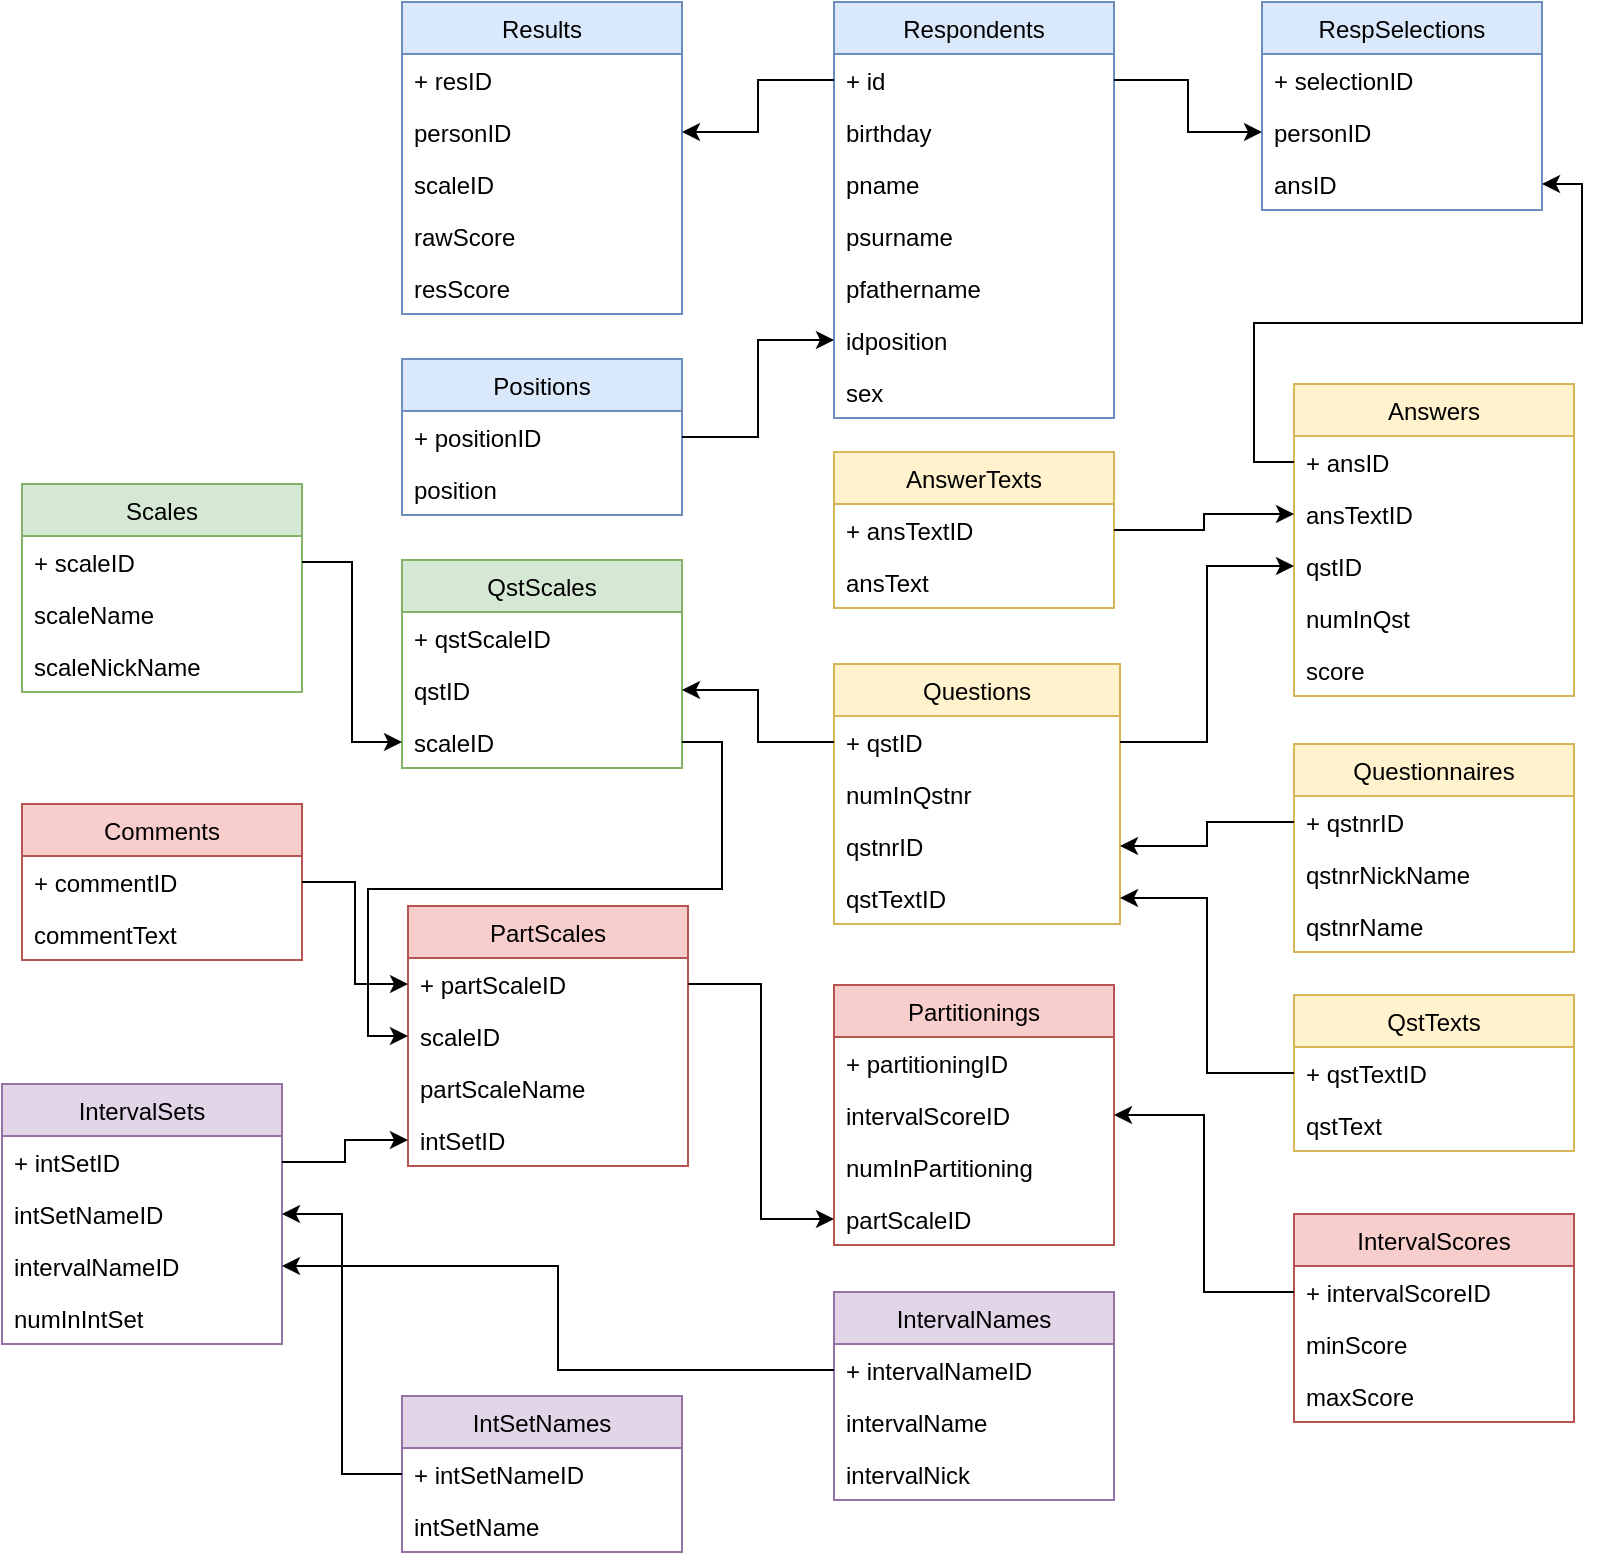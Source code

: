<mxfile version="12.3.3" type="github" pages="1">
  <diagram id="iFBTR7gXfTiIHQD0XVNO" name="Page-1">
    <mxGraphModel dx="1243" dy="683" grid="1" gridSize="10" guides="1" tooltips="1" connect="1" arrows="1" fold="1" page="1" pageScale="1" pageWidth="827" pageHeight="1169" math="0" shadow="0">
      <root>
        <mxCell id="0"/>
        <mxCell id="1" parent="0"/>
        <mxCell id="z2BmbQ6l0MY7L84lB-eh-4" value="Questions" style="swimlane;fontStyle=0;childLayout=stackLayout;horizontal=1;startSize=26;fillColor=#fff2cc;horizontalStack=0;resizeParent=1;resizeParentMax=0;resizeLast=0;collapsible=1;marginBottom=0;strokeColor=#d6b656;" parent="1" vertex="1">
          <mxGeometry x="436" y="351" width="143" height="130" as="geometry"/>
        </mxCell>
        <mxCell id="z2BmbQ6l0MY7L84lB-eh-5" value="+ qstID" style="text;strokeColor=none;fillColor=none;align=left;verticalAlign=top;spacingLeft=4;spacingRight=4;overflow=hidden;rotatable=0;points=[[0,0.5],[1,0.5]];portConstraint=eastwest;" parent="z2BmbQ6l0MY7L84lB-eh-4" vertex="1">
          <mxGeometry y="26" width="143" height="26" as="geometry"/>
        </mxCell>
        <mxCell id="z2BmbQ6l0MY7L84lB-eh-6" value="numInQstnr" style="text;strokeColor=none;fillColor=none;align=left;verticalAlign=top;spacingLeft=4;spacingRight=4;overflow=hidden;rotatable=0;points=[[0,0.5],[1,0.5]];portConstraint=eastwest;" parent="z2BmbQ6l0MY7L84lB-eh-4" vertex="1">
          <mxGeometry y="52" width="143" height="26" as="geometry"/>
        </mxCell>
        <mxCell id="z2BmbQ6l0MY7L84lB-eh-7" value="qstnrID" style="text;strokeColor=none;fillColor=none;align=left;verticalAlign=top;spacingLeft=4;spacingRight=4;overflow=hidden;rotatable=0;points=[[0,0.5],[1,0.5]];portConstraint=eastwest;" parent="z2BmbQ6l0MY7L84lB-eh-4" vertex="1">
          <mxGeometry y="78" width="143" height="26" as="geometry"/>
        </mxCell>
        <mxCell id="z2BmbQ6l0MY7L84lB-eh-54" value="qstTextID" style="text;strokeColor=none;fillColor=none;align=left;verticalAlign=top;spacingLeft=4;spacingRight=4;overflow=hidden;rotatable=0;points=[[0,0.5],[1,0.5]];portConstraint=eastwest;" parent="z2BmbQ6l0MY7L84lB-eh-4" vertex="1">
          <mxGeometry y="104" width="143" height="26" as="geometry"/>
        </mxCell>
        <mxCell id="z2BmbQ6l0MY7L84lB-eh-8" value="Questionnaires" style="swimlane;fontStyle=0;childLayout=stackLayout;horizontal=1;startSize=26;fillColor=#fff2cc;horizontalStack=0;resizeParent=1;resizeParentMax=0;resizeLast=0;collapsible=1;marginBottom=0;strokeColor=#d6b656;" parent="1" vertex="1">
          <mxGeometry x="666" y="391" width="140" height="104" as="geometry"/>
        </mxCell>
        <mxCell id="z2BmbQ6l0MY7L84lB-eh-9" value="+ qstnrID" style="text;strokeColor=none;fillColor=none;align=left;verticalAlign=top;spacingLeft=4;spacingRight=4;overflow=hidden;rotatable=0;points=[[0,0.5],[1,0.5]];portConstraint=eastwest;" parent="z2BmbQ6l0MY7L84lB-eh-8" vertex="1">
          <mxGeometry y="26" width="140" height="26" as="geometry"/>
        </mxCell>
        <mxCell id="z2BmbQ6l0MY7L84lB-eh-10" value="qstnrNickName" style="text;strokeColor=none;fillColor=none;align=left;verticalAlign=top;spacingLeft=4;spacingRight=4;overflow=hidden;rotatable=0;points=[[0,0.5],[1,0.5]];portConstraint=eastwest;" parent="z2BmbQ6l0MY7L84lB-eh-8" vertex="1">
          <mxGeometry y="52" width="140" height="26" as="geometry"/>
        </mxCell>
        <mxCell id="z2BmbQ6l0MY7L84lB-eh-11" value="qstnrName" style="text;strokeColor=none;fillColor=none;align=left;verticalAlign=top;spacingLeft=4;spacingRight=4;overflow=hidden;rotatable=0;points=[[0,0.5],[1,0.5]];portConstraint=eastwest;" parent="z2BmbQ6l0MY7L84lB-eh-8" vertex="1">
          <mxGeometry y="78" width="140" height="26" as="geometry"/>
        </mxCell>
        <mxCell id="z2BmbQ6l0MY7L84lB-eh-12" value="Respondents" style="swimlane;fontStyle=0;childLayout=stackLayout;horizontal=1;startSize=26;fillColor=#dae8fc;horizontalStack=0;resizeParent=1;resizeParentMax=0;resizeLast=0;collapsible=1;marginBottom=0;strokeColor=#6c8ebf;" parent="1" vertex="1">
          <mxGeometry x="436" y="20" width="140" height="208" as="geometry"/>
        </mxCell>
        <mxCell id="z2BmbQ6l0MY7L84lB-eh-13" value="+ id" style="text;strokeColor=none;fillColor=none;align=left;verticalAlign=top;spacingLeft=4;spacingRight=4;overflow=hidden;rotatable=0;points=[[0,0.5],[1,0.5]];portConstraint=eastwest;" parent="z2BmbQ6l0MY7L84lB-eh-12" vertex="1">
          <mxGeometry y="26" width="140" height="26" as="geometry"/>
        </mxCell>
        <mxCell id="z2BmbQ6l0MY7L84lB-eh-14" value="birthday " style="text;strokeColor=none;fillColor=none;align=left;verticalAlign=top;spacingLeft=4;spacingRight=4;overflow=hidden;rotatable=0;points=[[0,0.5],[1,0.5]];portConstraint=eastwest;" parent="z2BmbQ6l0MY7L84lB-eh-12" vertex="1">
          <mxGeometry y="52" width="140" height="26" as="geometry"/>
        </mxCell>
        <mxCell id="z2BmbQ6l0MY7L84lB-eh-15" value="pname" style="text;strokeColor=none;fillColor=none;align=left;verticalAlign=top;spacingLeft=4;spacingRight=4;overflow=hidden;rotatable=0;points=[[0,0.5],[1,0.5]];portConstraint=eastwest;" parent="z2BmbQ6l0MY7L84lB-eh-12" vertex="1">
          <mxGeometry y="78" width="140" height="26" as="geometry"/>
        </mxCell>
        <mxCell id="z2BmbQ6l0MY7L84lB-eh-16" value="psurname" style="text;strokeColor=none;fillColor=none;align=left;verticalAlign=top;spacingLeft=4;spacingRight=4;overflow=hidden;rotatable=0;points=[[0,0.5],[1,0.5]];portConstraint=eastwest;" parent="z2BmbQ6l0MY7L84lB-eh-12" vertex="1">
          <mxGeometry y="104" width="140" height="26" as="geometry"/>
        </mxCell>
        <mxCell id="z2BmbQ6l0MY7L84lB-eh-17" value="pfathername" style="text;strokeColor=none;fillColor=none;align=left;verticalAlign=top;spacingLeft=4;spacingRight=4;overflow=hidden;rotatable=0;points=[[0,0.5],[1,0.5]];portConstraint=eastwest;" parent="z2BmbQ6l0MY7L84lB-eh-12" vertex="1">
          <mxGeometry y="130" width="140" height="26" as="geometry"/>
        </mxCell>
        <mxCell id="z2BmbQ6l0MY7L84lB-eh-18" value="idposition" style="text;strokeColor=none;fillColor=none;align=left;verticalAlign=top;spacingLeft=4;spacingRight=4;overflow=hidden;rotatable=0;points=[[0,0.5],[1,0.5]];portConstraint=eastwest;" parent="z2BmbQ6l0MY7L84lB-eh-12" vertex="1">
          <mxGeometry y="156" width="140" height="26" as="geometry"/>
        </mxCell>
        <mxCell id="yYKGKoS039EIgSRdd9-Q-1" value="sex" style="text;strokeColor=none;fillColor=none;align=left;verticalAlign=top;spacingLeft=4;spacingRight=4;overflow=hidden;rotatable=0;points=[[0,0.5],[1,0.5]];portConstraint=eastwest;" vertex="1" parent="z2BmbQ6l0MY7L84lB-eh-12">
          <mxGeometry y="182" width="140" height="26" as="geometry"/>
        </mxCell>
        <mxCell id="z2BmbQ6l0MY7L84lB-eh-19" value="Results" style="swimlane;fontStyle=0;childLayout=stackLayout;horizontal=1;startSize=26;fillColor=#dae8fc;horizontalStack=0;resizeParent=1;resizeParentMax=0;resizeLast=0;collapsible=1;marginBottom=0;strokeColor=#6c8ebf;" parent="1" vertex="1">
          <mxGeometry x="220" y="20" width="140" height="156" as="geometry"/>
        </mxCell>
        <mxCell id="z2BmbQ6l0MY7L84lB-eh-20" value="+ resID" style="text;strokeColor=none;fillColor=none;align=left;verticalAlign=top;spacingLeft=4;spacingRight=4;overflow=hidden;rotatable=0;points=[[0,0.5],[1,0.5]];portConstraint=eastwest;" parent="z2BmbQ6l0MY7L84lB-eh-19" vertex="1">
          <mxGeometry y="26" width="140" height="26" as="geometry"/>
        </mxCell>
        <mxCell id="z2BmbQ6l0MY7L84lB-eh-21" value="personID" style="text;strokeColor=none;fillColor=none;align=left;verticalAlign=top;spacingLeft=4;spacingRight=4;overflow=hidden;rotatable=0;points=[[0,0.5],[1,0.5]];portConstraint=eastwest;" parent="z2BmbQ6l0MY7L84lB-eh-19" vertex="1">
          <mxGeometry y="52" width="140" height="26" as="geometry"/>
        </mxCell>
        <mxCell id="z2BmbQ6l0MY7L84lB-eh-22" value="scaleID" style="text;strokeColor=none;fillColor=none;align=left;verticalAlign=top;spacingLeft=4;spacingRight=4;overflow=hidden;rotatable=0;points=[[0,0.5],[1,0.5]];portConstraint=eastwest;" parent="z2BmbQ6l0MY7L84lB-eh-19" vertex="1">
          <mxGeometry y="78" width="140" height="26" as="geometry"/>
        </mxCell>
        <mxCell id="z2BmbQ6l0MY7L84lB-eh-23" value="rawScore" style="text;strokeColor=none;fillColor=none;align=left;verticalAlign=top;spacingLeft=4;spacingRight=4;overflow=hidden;rotatable=0;points=[[0,0.5],[1,0.5]];portConstraint=eastwest;" parent="z2BmbQ6l0MY7L84lB-eh-19" vertex="1">
          <mxGeometry y="104" width="140" height="26" as="geometry"/>
        </mxCell>
        <mxCell id="z2BmbQ6l0MY7L84lB-eh-24" value="resScore" style="text;strokeColor=none;fillColor=none;align=left;verticalAlign=top;spacingLeft=4;spacingRight=4;overflow=hidden;rotatable=0;points=[[0,0.5],[1,0.5]];portConstraint=eastwest;" parent="z2BmbQ6l0MY7L84lB-eh-19" vertex="1">
          <mxGeometry y="130" width="140" height="26" as="geometry"/>
        </mxCell>
        <mxCell id="z2BmbQ6l0MY7L84lB-eh-26" value="RespSelections" style="swimlane;fontStyle=0;childLayout=stackLayout;horizontal=1;startSize=26;fillColor=#dae8fc;horizontalStack=0;resizeParent=1;resizeParentMax=0;resizeLast=0;collapsible=1;marginBottom=0;strokeColor=#6c8ebf;" parent="1" vertex="1">
          <mxGeometry x="650" y="20" width="140" height="104" as="geometry"/>
        </mxCell>
        <mxCell id="z2BmbQ6l0MY7L84lB-eh-27" value="+ selectionID" style="text;strokeColor=none;fillColor=none;align=left;verticalAlign=top;spacingLeft=4;spacingRight=4;overflow=hidden;rotatable=0;points=[[0,0.5],[1,0.5]];portConstraint=eastwest;" parent="z2BmbQ6l0MY7L84lB-eh-26" vertex="1">
          <mxGeometry y="26" width="140" height="26" as="geometry"/>
        </mxCell>
        <mxCell id="z2BmbQ6l0MY7L84lB-eh-28" value="personID" style="text;strokeColor=none;fillColor=none;align=left;verticalAlign=top;spacingLeft=4;spacingRight=4;overflow=hidden;rotatable=0;points=[[0,0.5],[1,0.5]];portConstraint=eastwest;" parent="z2BmbQ6l0MY7L84lB-eh-26" vertex="1">
          <mxGeometry y="52" width="140" height="26" as="geometry"/>
        </mxCell>
        <mxCell id="z2BmbQ6l0MY7L84lB-eh-29" value="ansID" style="text;strokeColor=none;fillColor=none;align=left;verticalAlign=top;spacingLeft=4;spacingRight=4;overflow=hidden;rotatable=0;points=[[0,0.5],[1,0.5]];portConstraint=eastwest;" parent="z2BmbQ6l0MY7L84lB-eh-26" vertex="1">
          <mxGeometry y="78" width="140" height="26" as="geometry"/>
        </mxCell>
        <mxCell id="z2BmbQ6l0MY7L84lB-eh-32" value="Answers" style="swimlane;fontStyle=0;childLayout=stackLayout;horizontal=1;startSize=26;fillColor=#fff2cc;horizontalStack=0;resizeParent=1;resizeParentMax=0;resizeLast=0;collapsible=1;marginBottom=0;strokeColor=#d6b656;" parent="1" vertex="1">
          <mxGeometry x="666" y="211" width="140" height="156" as="geometry"/>
        </mxCell>
        <mxCell id="z2BmbQ6l0MY7L84lB-eh-33" value="+ ansID" style="text;strokeColor=none;fillColor=none;align=left;verticalAlign=top;spacingLeft=4;spacingRight=4;overflow=hidden;rotatable=0;points=[[0,0.5],[1,0.5]];portConstraint=eastwest;" parent="z2BmbQ6l0MY7L84lB-eh-32" vertex="1">
          <mxGeometry y="26" width="140" height="26" as="geometry"/>
        </mxCell>
        <mxCell id="z2BmbQ6l0MY7L84lB-eh-36" value="ansTextID" style="text;strokeColor=none;fillColor=none;align=left;verticalAlign=top;spacingLeft=4;spacingRight=4;overflow=hidden;rotatable=0;points=[[0,0.5],[1,0.5]];portConstraint=eastwest;" parent="z2BmbQ6l0MY7L84lB-eh-32" vertex="1">
          <mxGeometry y="52" width="140" height="26" as="geometry"/>
        </mxCell>
        <mxCell id="z2BmbQ6l0MY7L84lB-eh-35" value="qstID" style="text;strokeColor=none;fillColor=none;align=left;verticalAlign=top;spacingLeft=4;spacingRight=4;overflow=hidden;rotatable=0;points=[[0,0.5],[1,0.5]];portConstraint=eastwest;" parent="z2BmbQ6l0MY7L84lB-eh-32" vertex="1">
          <mxGeometry y="78" width="140" height="26" as="geometry"/>
        </mxCell>
        <mxCell id="z2BmbQ6l0MY7L84lB-eh-37" value="numInQst" style="text;strokeColor=none;fillColor=none;align=left;verticalAlign=top;spacingLeft=4;spacingRight=4;overflow=hidden;rotatable=0;points=[[0,0.5],[1,0.5]];portConstraint=eastwest;" parent="z2BmbQ6l0MY7L84lB-eh-32" vertex="1">
          <mxGeometry y="104" width="140" height="26" as="geometry"/>
        </mxCell>
        <mxCell id="z2BmbQ6l0MY7L84lB-eh-38" value="score" style="text;strokeColor=none;fillColor=none;align=left;verticalAlign=top;spacingLeft=4;spacingRight=4;overflow=hidden;rotatable=0;points=[[0,0.5],[1,0.5]];portConstraint=eastwest;" parent="z2BmbQ6l0MY7L84lB-eh-32" vertex="1">
          <mxGeometry y="130" width="140" height="26" as="geometry"/>
        </mxCell>
        <mxCell id="z2BmbQ6l0MY7L84lB-eh-39" value="AnswerTexts" style="swimlane;fontStyle=0;childLayout=stackLayout;horizontal=1;startSize=26;fillColor=#fff2cc;horizontalStack=0;resizeParent=1;resizeParentMax=0;resizeLast=0;collapsible=1;marginBottom=0;strokeColor=#d6b656;" parent="1" vertex="1">
          <mxGeometry x="436" y="245" width="140" height="78" as="geometry"/>
        </mxCell>
        <mxCell id="z2BmbQ6l0MY7L84lB-eh-40" value="+ ansTextID" style="text;strokeColor=none;fillColor=none;align=left;verticalAlign=top;spacingLeft=4;spacingRight=4;overflow=hidden;rotatable=0;points=[[0,0.5],[1,0.5]];portConstraint=eastwest;" parent="z2BmbQ6l0MY7L84lB-eh-39" vertex="1">
          <mxGeometry y="26" width="140" height="26" as="geometry"/>
        </mxCell>
        <mxCell id="z2BmbQ6l0MY7L84lB-eh-41" value="ansText" style="text;strokeColor=none;fillColor=none;align=left;verticalAlign=top;spacingLeft=4;spacingRight=4;overflow=hidden;rotatable=0;points=[[0,0.5],[1,0.5]];portConstraint=eastwest;" parent="z2BmbQ6l0MY7L84lB-eh-39" vertex="1">
          <mxGeometry y="52" width="140" height="26" as="geometry"/>
        </mxCell>
        <mxCell id="z2BmbQ6l0MY7L84lB-eh-49" style="edgeStyle=orthogonalEdgeStyle;rounded=0;orthogonalLoop=1;jettySize=auto;html=1;" parent="1" source="z2BmbQ6l0MY7L84lB-eh-13" target="z2BmbQ6l0MY7L84lB-eh-28" edge="1">
          <mxGeometry relative="1" as="geometry"/>
        </mxCell>
        <mxCell id="z2BmbQ6l0MY7L84lB-eh-50" style="edgeStyle=orthogonalEdgeStyle;rounded=0;orthogonalLoop=1;jettySize=auto;html=1;" parent="1" source="z2BmbQ6l0MY7L84lB-eh-13" target="z2BmbQ6l0MY7L84lB-eh-21" edge="1">
          <mxGeometry relative="1" as="geometry"/>
        </mxCell>
        <mxCell id="z2BmbQ6l0MY7L84lB-eh-52" style="edgeStyle=orthogonalEdgeStyle;rounded=0;orthogonalLoop=1;jettySize=auto;html=1;" parent="1" source="z2BmbQ6l0MY7L84lB-eh-33" target="z2BmbQ6l0MY7L84lB-eh-29" edge="1">
          <mxGeometry relative="1" as="geometry"/>
        </mxCell>
        <mxCell id="z2BmbQ6l0MY7L84lB-eh-53" style="edgeStyle=orthogonalEdgeStyle;rounded=0;orthogonalLoop=1;jettySize=auto;html=1;" parent="1" source="z2BmbQ6l0MY7L84lB-eh-40" target="z2BmbQ6l0MY7L84lB-eh-36" edge="1">
          <mxGeometry relative="1" as="geometry"/>
        </mxCell>
        <mxCell id="yYKGKoS039EIgSRdd9-Q-2" value="QstTexts" style="swimlane;fontStyle=0;childLayout=stackLayout;horizontal=1;startSize=26;fillColor=#fff2cc;horizontalStack=0;resizeParent=1;resizeParentMax=0;resizeLast=0;collapsible=1;marginBottom=0;strokeColor=#d6b656;" vertex="1" parent="1">
          <mxGeometry x="666" y="516.5" width="140" height="78" as="geometry"/>
        </mxCell>
        <mxCell id="yYKGKoS039EIgSRdd9-Q-3" value="+ qstTextID" style="text;strokeColor=none;fillColor=none;align=left;verticalAlign=top;spacingLeft=4;spacingRight=4;overflow=hidden;rotatable=0;points=[[0,0.5],[1,0.5]];portConstraint=eastwest;" vertex="1" parent="yYKGKoS039EIgSRdd9-Q-2">
          <mxGeometry y="26" width="140" height="26" as="geometry"/>
        </mxCell>
        <mxCell id="yYKGKoS039EIgSRdd9-Q-4" value="qstText" style="text;strokeColor=none;fillColor=none;align=left;verticalAlign=top;spacingLeft=4;spacingRight=4;overflow=hidden;rotatable=0;points=[[0,0.5],[1,0.5]];portConstraint=eastwest;" vertex="1" parent="yYKGKoS039EIgSRdd9-Q-2">
          <mxGeometry y="52" width="140" height="26" as="geometry"/>
        </mxCell>
        <mxCell id="yYKGKoS039EIgSRdd9-Q-12" style="edgeStyle=orthogonalEdgeStyle;rounded=0;orthogonalLoop=1;jettySize=auto;html=1;" edge="1" parent="1" source="yYKGKoS039EIgSRdd9-Q-3" target="z2BmbQ6l0MY7L84lB-eh-54">
          <mxGeometry relative="1" as="geometry"/>
        </mxCell>
        <mxCell id="yYKGKoS039EIgSRdd9-Q-13" style="edgeStyle=orthogonalEdgeStyle;rounded=0;orthogonalLoop=1;jettySize=auto;html=1;" edge="1" parent="1" source="z2BmbQ6l0MY7L84lB-eh-5" target="z2BmbQ6l0MY7L84lB-eh-35">
          <mxGeometry relative="1" as="geometry"/>
        </mxCell>
        <mxCell id="yYKGKoS039EIgSRdd9-Q-14" style="edgeStyle=orthogonalEdgeStyle;rounded=0;orthogonalLoop=1;jettySize=auto;html=1;" edge="1" parent="1" source="z2BmbQ6l0MY7L84lB-eh-9" target="z2BmbQ6l0MY7L84lB-eh-7">
          <mxGeometry relative="1" as="geometry"/>
        </mxCell>
        <mxCell id="yYKGKoS039EIgSRdd9-Q-15" value="QstScales" style="swimlane;fontStyle=0;childLayout=stackLayout;horizontal=1;startSize=26;fillColor=#d5e8d4;horizontalStack=0;resizeParent=1;resizeParentMax=0;resizeLast=0;collapsible=1;marginBottom=0;strokeColor=#82b366;" vertex="1" parent="1">
          <mxGeometry x="220" y="299" width="140" height="104" as="geometry"/>
        </mxCell>
        <mxCell id="yYKGKoS039EIgSRdd9-Q-16" value="+ qstScaleID" style="text;strokeColor=none;fillColor=none;align=left;verticalAlign=top;spacingLeft=4;spacingRight=4;overflow=hidden;rotatable=0;points=[[0,0.5],[1,0.5]];portConstraint=eastwest;" vertex="1" parent="yYKGKoS039EIgSRdd9-Q-15">
          <mxGeometry y="26" width="140" height="26" as="geometry"/>
        </mxCell>
        <mxCell id="yYKGKoS039EIgSRdd9-Q-17" value="qstID" style="text;strokeColor=none;fillColor=none;align=left;verticalAlign=top;spacingLeft=4;spacingRight=4;overflow=hidden;rotatable=0;points=[[0,0.5],[1,0.5]];portConstraint=eastwest;" vertex="1" parent="yYKGKoS039EIgSRdd9-Q-15">
          <mxGeometry y="52" width="140" height="26" as="geometry"/>
        </mxCell>
        <mxCell id="yYKGKoS039EIgSRdd9-Q-18" value="scaleID" style="text;strokeColor=none;fillColor=none;align=left;verticalAlign=top;spacingLeft=4;spacingRight=4;overflow=hidden;rotatable=0;points=[[0,0.5],[1,0.5]];portConstraint=eastwest;" vertex="1" parent="yYKGKoS039EIgSRdd9-Q-15">
          <mxGeometry y="78" width="140" height="26" as="geometry"/>
        </mxCell>
        <mxCell id="yYKGKoS039EIgSRdd9-Q-19" value="Scales" style="swimlane;fontStyle=0;childLayout=stackLayout;horizontal=1;startSize=26;fillColor=#d5e8d4;horizontalStack=0;resizeParent=1;resizeParentMax=0;resizeLast=0;collapsible=1;marginBottom=0;strokeColor=#82b366;" vertex="1" parent="1">
          <mxGeometry x="30" y="261" width="140" height="104" as="geometry"/>
        </mxCell>
        <mxCell id="yYKGKoS039EIgSRdd9-Q-20" value="+ scaleID" style="text;strokeColor=none;fillColor=none;align=left;verticalAlign=top;spacingLeft=4;spacingRight=4;overflow=hidden;rotatable=0;points=[[0,0.5],[1,0.5]];portConstraint=eastwest;" vertex="1" parent="yYKGKoS039EIgSRdd9-Q-19">
          <mxGeometry y="26" width="140" height="26" as="geometry"/>
        </mxCell>
        <mxCell id="yYKGKoS039EIgSRdd9-Q-21" value="scaleName" style="text;strokeColor=none;fillColor=none;align=left;verticalAlign=top;spacingLeft=4;spacingRight=4;overflow=hidden;rotatable=0;points=[[0,0.5],[1,0.5]];portConstraint=eastwest;" vertex="1" parent="yYKGKoS039EIgSRdd9-Q-19">
          <mxGeometry y="52" width="140" height="26" as="geometry"/>
        </mxCell>
        <mxCell id="yYKGKoS039EIgSRdd9-Q-22" value="scaleNickName" style="text;strokeColor=none;fillColor=none;align=left;verticalAlign=top;spacingLeft=4;spacingRight=4;overflow=hidden;rotatable=0;points=[[0,0.5],[1,0.5]];portConstraint=eastwest;" vertex="1" parent="yYKGKoS039EIgSRdd9-Q-19">
          <mxGeometry y="78" width="140" height="26" as="geometry"/>
        </mxCell>
        <mxCell id="yYKGKoS039EIgSRdd9-Q-23" value="PartScales" style="swimlane;fontStyle=0;childLayout=stackLayout;horizontal=1;startSize=26;fillColor=#f8cecc;horizontalStack=0;resizeParent=1;resizeParentMax=0;resizeLast=0;collapsible=1;marginBottom=0;strokeColor=#b85450;" vertex="1" parent="1">
          <mxGeometry x="223" y="472" width="140" height="130" as="geometry"/>
        </mxCell>
        <mxCell id="yYKGKoS039EIgSRdd9-Q-24" value="+ partScaleID" style="text;strokeColor=none;fillColor=none;align=left;verticalAlign=top;spacingLeft=4;spacingRight=4;overflow=hidden;rotatable=0;points=[[0,0.5],[1,0.5]];portConstraint=eastwest;" vertex="1" parent="yYKGKoS039EIgSRdd9-Q-23">
          <mxGeometry y="26" width="140" height="26" as="geometry"/>
        </mxCell>
        <mxCell id="yYKGKoS039EIgSRdd9-Q-25" value="scaleID" style="text;strokeColor=none;fillColor=none;align=left;verticalAlign=top;spacingLeft=4;spacingRight=4;overflow=hidden;rotatable=0;points=[[0,0.5],[1,0.5]];portConstraint=eastwest;" vertex="1" parent="yYKGKoS039EIgSRdd9-Q-23">
          <mxGeometry y="52" width="140" height="26" as="geometry"/>
        </mxCell>
        <mxCell id="yYKGKoS039EIgSRdd9-Q-26" value="partScaleName" style="text;strokeColor=none;fillColor=none;align=left;verticalAlign=top;spacingLeft=4;spacingRight=4;overflow=hidden;rotatable=0;points=[[0,0.5],[1,0.5]];portConstraint=eastwest;" vertex="1" parent="yYKGKoS039EIgSRdd9-Q-23">
          <mxGeometry y="78" width="140" height="26" as="geometry"/>
        </mxCell>
        <mxCell id="yYKGKoS039EIgSRdd9-Q-27" value="intSetID" style="text;strokeColor=none;fillColor=none;align=left;verticalAlign=top;spacingLeft=4;spacingRight=4;overflow=hidden;rotatable=0;points=[[0,0.5],[1,0.5]];portConstraint=eastwest;" vertex="1" parent="yYKGKoS039EIgSRdd9-Q-23">
          <mxGeometry y="104" width="140" height="26" as="geometry"/>
        </mxCell>
        <mxCell id="yYKGKoS039EIgSRdd9-Q-28" style="edgeStyle=orthogonalEdgeStyle;rounded=0;orthogonalLoop=1;jettySize=auto;html=1;" edge="1" parent="1" source="z2BmbQ6l0MY7L84lB-eh-5" target="yYKGKoS039EIgSRdd9-Q-17">
          <mxGeometry relative="1" as="geometry"/>
        </mxCell>
        <mxCell id="yYKGKoS039EIgSRdd9-Q-29" style="edgeStyle=orthogonalEdgeStyle;rounded=0;orthogonalLoop=1;jettySize=auto;html=1;" edge="1" parent="1" source="yYKGKoS039EIgSRdd9-Q-20" target="yYKGKoS039EIgSRdd9-Q-18">
          <mxGeometry relative="1" as="geometry"/>
        </mxCell>
        <mxCell id="yYKGKoS039EIgSRdd9-Q-30" style="edgeStyle=orthogonalEdgeStyle;rounded=0;orthogonalLoop=1;jettySize=auto;html=1;" edge="1" parent="1" source="yYKGKoS039EIgSRdd9-Q-18" target="yYKGKoS039EIgSRdd9-Q-25">
          <mxGeometry relative="1" as="geometry"/>
        </mxCell>
        <mxCell id="yYKGKoS039EIgSRdd9-Q-31" value="IntervalSets" style="swimlane;fontStyle=0;childLayout=stackLayout;horizontal=1;startSize=26;fillColor=#e1d5e7;horizontalStack=0;resizeParent=1;resizeParentMax=0;resizeLast=0;collapsible=1;marginBottom=0;strokeColor=#9673a6;" vertex="1" parent="1">
          <mxGeometry x="20" y="561" width="140" height="130" as="geometry"/>
        </mxCell>
        <mxCell id="yYKGKoS039EIgSRdd9-Q-32" value="+ intSetID" style="text;strokeColor=none;fillColor=none;align=left;verticalAlign=top;spacingLeft=4;spacingRight=4;overflow=hidden;rotatable=0;points=[[0,0.5],[1,0.5]];portConstraint=eastwest;" vertex="1" parent="yYKGKoS039EIgSRdd9-Q-31">
          <mxGeometry y="26" width="140" height="26" as="geometry"/>
        </mxCell>
        <mxCell id="yYKGKoS039EIgSRdd9-Q-33" value="intSetNameID" style="text;strokeColor=none;fillColor=none;align=left;verticalAlign=top;spacingLeft=4;spacingRight=4;overflow=hidden;rotatable=0;points=[[0,0.5],[1,0.5]];portConstraint=eastwest;" vertex="1" parent="yYKGKoS039EIgSRdd9-Q-31">
          <mxGeometry y="52" width="140" height="26" as="geometry"/>
        </mxCell>
        <mxCell id="yYKGKoS039EIgSRdd9-Q-34" value="intervalNameID" style="text;strokeColor=none;fillColor=none;align=left;verticalAlign=top;spacingLeft=4;spacingRight=4;overflow=hidden;rotatable=0;points=[[0,0.5],[1,0.5]];portConstraint=eastwest;" vertex="1" parent="yYKGKoS039EIgSRdd9-Q-31">
          <mxGeometry y="78" width="140" height="26" as="geometry"/>
        </mxCell>
        <mxCell id="yYKGKoS039EIgSRdd9-Q-35" value="numInIntSet" style="text;strokeColor=none;fillColor=none;align=left;verticalAlign=top;spacingLeft=4;spacingRight=4;overflow=hidden;rotatable=0;points=[[0,0.5],[1,0.5]];portConstraint=eastwest;" vertex="1" parent="yYKGKoS039EIgSRdd9-Q-31">
          <mxGeometry y="104" width="140" height="26" as="geometry"/>
        </mxCell>
        <mxCell id="yYKGKoS039EIgSRdd9-Q-36" style="edgeStyle=orthogonalEdgeStyle;rounded=0;orthogonalLoop=1;jettySize=auto;html=1;" edge="1" parent="1" source="yYKGKoS039EIgSRdd9-Q-32" target="yYKGKoS039EIgSRdd9-Q-27">
          <mxGeometry relative="1" as="geometry"/>
        </mxCell>
        <mxCell id="yYKGKoS039EIgSRdd9-Q-37" value="IntSetNames" style="swimlane;fontStyle=0;childLayout=stackLayout;horizontal=1;startSize=26;fillColor=#e1d5e7;horizontalStack=0;resizeParent=1;resizeParentMax=0;resizeLast=0;collapsible=1;marginBottom=0;strokeColor=#9673a6;" vertex="1" parent="1">
          <mxGeometry x="220" y="717" width="140" height="78" as="geometry"/>
        </mxCell>
        <mxCell id="yYKGKoS039EIgSRdd9-Q-38" value="+ intSetNameID" style="text;strokeColor=none;fillColor=none;align=left;verticalAlign=top;spacingLeft=4;spacingRight=4;overflow=hidden;rotatable=0;points=[[0,0.5],[1,0.5]];portConstraint=eastwest;" vertex="1" parent="yYKGKoS039EIgSRdd9-Q-37">
          <mxGeometry y="26" width="140" height="26" as="geometry"/>
        </mxCell>
        <mxCell id="yYKGKoS039EIgSRdd9-Q-39" value="intSetName" style="text;strokeColor=none;fillColor=none;align=left;verticalAlign=top;spacingLeft=4;spacingRight=4;overflow=hidden;rotatable=0;points=[[0,0.5],[1,0.5]];portConstraint=eastwest;" vertex="1" parent="yYKGKoS039EIgSRdd9-Q-37">
          <mxGeometry y="52" width="140" height="26" as="geometry"/>
        </mxCell>
        <mxCell id="yYKGKoS039EIgSRdd9-Q-41" style="edgeStyle=orthogonalEdgeStyle;rounded=0;orthogonalLoop=1;jettySize=auto;html=1;" edge="1" parent="1" source="yYKGKoS039EIgSRdd9-Q-38" target="yYKGKoS039EIgSRdd9-Q-33">
          <mxGeometry relative="1" as="geometry"/>
        </mxCell>
        <mxCell id="yYKGKoS039EIgSRdd9-Q-42" value="IntervalNames" style="swimlane;fontStyle=0;childLayout=stackLayout;horizontal=1;startSize=26;fillColor=#e1d5e7;horizontalStack=0;resizeParent=1;resizeParentMax=0;resizeLast=0;collapsible=1;marginBottom=0;strokeColor=#9673a6;" vertex="1" parent="1">
          <mxGeometry x="436" y="665" width="140" height="104" as="geometry"/>
        </mxCell>
        <mxCell id="yYKGKoS039EIgSRdd9-Q-43" value="+ intervalNameID" style="text;strokeColor=none;fillColor=none;align=left;verticalAlign=top;spacingLeft=4;spacingRight=4;overflow=hidden;rotatable=0;points=[[0,0.5],[1,0.5]];portConstraint=eastwest;" vertex="1" parent="yYKGKoS039EIgSRdd9-Q-42">
          <mxGeometry y="26" width="140" height="26" as="geometry"/>
        </mxCell>
        <mxCell id="yYKGKoS039EIgSRdd9-Q-44" value="intervalName" style="text;strokeColor=none;fillColor=none;align=left;verticalAlign=top;spacingLeft=4;spacingRight=4;overflow=hidden;rotatable=0;points=[[0,0.5],[1,0.5]];portConstraint=eastwest;" vertex="1" parent="yYKGKoS039EIgSRdd9-Q-42">
          <mxGeometry y="52" width="140" height="26" as="geometry"/>
        </mxCell>
        <mxCell id="yYKGKoS039EIgSRdd9-Q-45" value="intervalNick" style="text;strokeColor=none;fillColor=none;align=left;verticalAlign=top;spacingLeft=4;spacingRight=4;overflow=hidden;rotatable=0;points=[[0,0.5],[1,0.5]];portConstraint=eastwest;" vertex="1" parent="yYKGKoS039EIgSRdd9-Q-42">
          <mxGeometry y="78" width="140" height="26" as="geometry"/>
        </mxCell>
        <mxCell id="yYKGKoS039EIgSRdd9-Q-46" style="edgeStyle=orthogonalEdgeStyle;rounded=0;orthogonalLoop=1;jettySize=auto;html=1;" edge="1" parent="1" source="yYKGKoS039EIgSRdd9-Q-43" target="yYKGKoS039EIgSRdd9-Q-34">
          <mxGeometry relative="1" as="geometry"/>
        </mxCell>
        <mxCell id="yYKGKoS039EIgSRdd9-Q-47" value="Partitionings" style="swimlane;fontStyle=0;childLayout=stackLayout;horizontal=1;startSize=26;fillColor=#f8cecc;horizontalStack=0;resizeParent=1;resizeParentMax=0;resizeLast=0;collapsible=1;marginBottom=0;strokeColor=#b85450;" vertex="1" parent="1">
          <mxGeometry x="436" y="511.5" width="140" height="130" as="geometry"/>
        </mxCell>
        <mxCell id="yYKGKoS039EIgSRdd9-Q-48" value="+ partitioningID" style="text;strokeColor=none;fillColor=none;align=left;verticalAlign=top;spacingLeft=4;spacingRight=4;overflow=hidden;rotatable=0;points=[[0,0.5],[1,0.5]];portConstraint=eastwest;" vertex="1" parent="yYKGKoS039EIgSRdd9-Q-47">
          <mxGeometry y="26" width="140" height="26" as="geometry"/>
        </mxCell>
        <mxCell id="yYKGKoS039EIgSRdd9-Q-49" value="intervalScoreID" style="text;strokeColor=none;fillColor=none;align=left;verticalAlign=top;spacingLeft=4;spacingRight=4;overflow=hidden;rotatable=0;points=[[0,0.5],[1,0.5]];portConstraint=eastwest;" vertex="1" parent="yYKGKoS039EIgSRdd9-Q-47">
          <mxGeometry y="52" width="140" height="26" as="geometry"/>
        </mxCell>
        <mxCell id="yYKGKoS039EIgSRdd9-Q-50" value="numInPartitioning" style="text;strokeColor=none;fillColor=none;align=left;verticalAlign=top;spacingLeft=4;spacingRight=4;overflow=hidden;rotatable=0;points=[[0,0.5],[1,0.5]];portConstraint=eastwest;" vertex="1" parent="yYKGKoS039EIgSRdd9-Q-47">
          <mxGeometry y="78" width="140" height="26" as="geometry"/>
        </mxCell>
        <mxCell id="yYKGKoS039EIgSRdd9-Q-51" value="partScaleID" style="text;strokeColor=none;fillColor=none;align=left;verticalAlign=top;spacingLeft=4;spacingRight=4;overflow=hidden;rotatable=0;points=[[0,0.5],[1,0.5]];portConstraint=eastwest;" vertex="1" parent="yYKGKoS039EIgSRdd9-Q-47">
          <mxGeometry y="104" width="140" height="26" as="geometry"/>
        </mxCell>
        <mxCell id="yYKGKoS039EIgSRdd9-Q-52" value="IntervalScores" style="swimlane;fontStyle=0;childLayout=stackLayout;horizontal=1;startSize=26;fillColor=#f8cecc;horizontalStack=0;resizeParent=1;resizeParentMax=0;resizeLast=0;collapsible=1;marginBottom=0;strokeColor=#b85450;" vertex="1" parent="1">
          <mxGeometry x="666" y="626" width="140" height="104" as="geometry"/>
        </mxCell>
        <mxCell id="yYKGKoS039EIgSRdd9-Q-53" value="+ intervalScoreID" style="text;strokeColor=none;fillColor=none;align=left;verticalAlign=top;spacingLeft=4;spacingRight=4;overflow=hidden;rotatable=0;points=[[0,0.5],[1,0.5]];portConstraint=eastwest;" vertex="1" parent="yYKGKoS039EIgSRdd9-Q-52">
          <mxGeometry y="26" width="140" height="26" as="geometry"/>
        </mxCell>
        <mxCell id="yYKGKoS039EIgSRdd9-Q-54" value="minScore" style="text;strokeColor=none;fillColor=none;align=left;verticalAlign=top;spacingLeft=4;spacingRight=4;overflow=hidden;rotatable=0;points=[[0,0.5],[1,0.5]];portConstraint=eastwest;" vertex="1" parent="yYKGKoS039EIgSRdd9-Q-52">
          <mxGeometry y="52" width="140" height="26" as="geometry"/>
        </mxCell>
        <mxCell id="yYKGKoS039EIgSRdd9-Q-55" value="maxScore" style="text;strokeColor=none;fillColor=none;align=left;verticalAlign=top;spacingLeft=4;spacingRight=4;overflow=hidden;rotatable=0;points=[[0,0.5],[1,0.5]];portConstraint=eastwest;" vertex="1" parent="yYKGKoS039EIgSRdd9-Q-52">
          <mxGeometry y="78" width="140" height="26" as="geometry"/>
        </mxCell>
        <mxCell id="yYKGKoS039EIgSRdd9-Q-56" style="edgeStyle=orthogonalEdgeStyle;rounded=0;orthogonalLoop=1;jettySize=auto;html=1;" edge="1" parent="1" source="yYKGKoS039EIgSRdd9-Q-53" target="yYKGKoS039EIgSRdd9-Q-49">
          <mxGeometry relative="1" as="geometry"/>
        </mxCell>
        <mxCell id="yYKGKoS039EIgSRdd9-Q-58" style="edgeStyle=orthogonalEdgeStyle;rounded=0;orthogonalLoop=1;jettySize=auto;html=1;" edge="1" parent="1" source="yYKGKoS039EIgSRdd9-Q-24" target="yYKGKoS039EIgSRdd9-Q-51">
          <mxGeometry relative="1" as="geometry"/>
        </mxCell>
        <mxCell id="yYKGKoS039EIgSRdd9-Q-59" value="Comments" style="swimlane;fontStyle=0;childLayout=stackLayout;horizontal=1;startSize=26;fillColor=#f8cecc;horizontalStack=0;resizeParent=1;resizeParentMax=0;resizeLast=0;collapsible=1;marginBottom=0;strokeColor=#b85450;" vertex="1" parent="1">
          <mxGeometry x="30" y="421" width="140" height="78" as="geometry"/>
        </mxCell>
        <mxCell id="yYKGKoS039EIgSRdd9-Q-60" value="+ commentID" style="text;strokeColor=none;fillColor=none;align=left;verticalAlign=top;spacingLeft=4;spacingRight=4;overflow=hidden;rotatable=0;points=[[0,0.5],[1,0.5]];portConstraint=eastwest;" vertex="1" parent="yYKGKoS039EIgSRdd9-Q-59">
          <mxGeometry y="26" width="140" height="26" as="geometry"/>
        </mxCell>
        <mxCell id="yYKGKoS039EIgSRdd9-Q-61" value="commentText" style="text;strokeColor=none;fillColor=none;align=left;verticalAlign=top;spacingLeft=4;spacingRight=4;overflow=hidden;rotatable=0;points=[[0,0.5],[1,0.5]];portConstraint=eastwest;" vertex="1" parent="yYKGKoS039EIgSRdd9-Q-59">
          <mxGeometry y="52" width="140" height="26" as="geometry"/>
        </mxCell>
        <mxCell id="yYKGKoS039EIgSRdd9-Q-62" style="edgeStyle=orthogonalEdgeStyle;rounded=0;orthogonalLoop=1;jettySize=auto;html=1;" edge="1" parent="1" source="yYKGKoS039EIgSRdd9-Q-60" target="yYKGKoS039EIgSRdd9-Q-24">
          <mxGeometry relative="1" as="geometry"/>
        </mxCell>
        <mxCell id="yYKGKoS039EIgSRdd9-Q-67" value="Positions" style="swimlane;fontStyle=0;childLayout=stackLayout;horizontal=1;startSize=26;fillColor=#dae8fc;horizontalStack=0;resizeParent=1;resizeParentMax=0;resizeLast=0;collapsible=1;marginBottom=0;strokeColor=#6c8ebf;" vertex="1" parent="1">
          <mxGeometry x="220" y="198.5" width="140" height="78" as="geometry"/>
        </mxCell>
        <mxCell id="yYKGKoS039EIgSRdd9-Q-68" value="+ positionID" style="text;strokeColor=none;fillColor=none;align=left;verticalAlign=top;spacingLeft=4;spacingRight=4;overflow=hidden;rotatable=0;points=[[0,0.5],[1,0.5]];portConstraint=eastwest;" vertex="1" parent="yYKGKoS039EIgSRdd9-Q-67">
          <mxGeometry y="26" width="140" height="26" as="geometry"/>
        </mxCell>
        <mxCell id="yYKGKoS039EIgSRdd9-Q-69" value="position" style="text;strokeColor=none;fillColor=none;align=left;verticalAlign=top;spacingLeft=4;spacingRight=4;overflow=hidden;rotatable=0;points=[[0,0.5],[1,0.5]];portConstraint=eastwest;" vertex="1" parent="yYKGKoS039EIgSRdd9-Q-67">
          <mxGeometry y="52" width="140" height="26" as="geometry"/>
        </mxCell>
        <mxCell id="yYKGKoS039EIgSRdd9-Q-70" style="edgeStyle=orthogonalEdgeStyle;rounded=0;orthogonalLoop=1;jettySize=auto;html=1;" edge="1" parent="1" source="yYKGKoS039EIgSRdd9-Q-68" target="z2BmbQ6l0MY7L84lB-eh-18">
          <mxGeometry relative="1" as="geometry"/>
        </mxCell>
      </root>
    </mxGraphModel>
  </diagram>
</mxfile>

